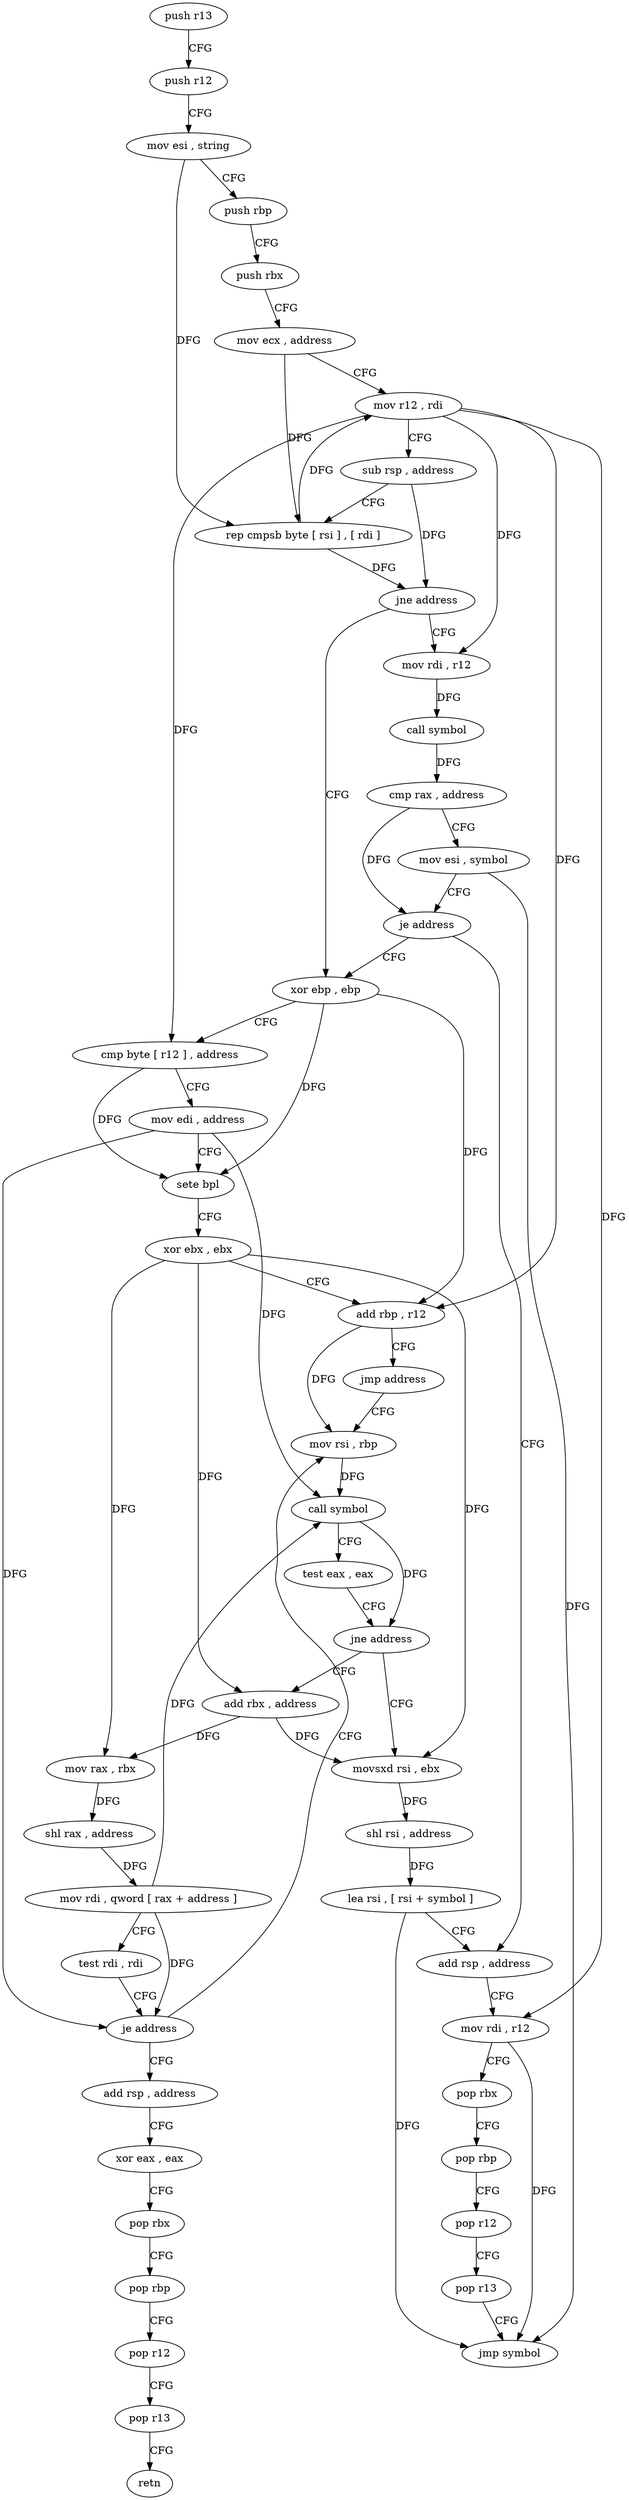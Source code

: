 digraph "func" {
"4257568" [label = "push r13" ]
"4257570" [label = "push r12" ]
"4257572" [label = "mov esi , string" ]
"4257577" [label = "push rbp" ]
"4257578" [label = "push rbx" ]
"4257579" [label = "mov ecx , address" ]
"4257584" [label = "mov r12 , rdi" ]
"4257587" [label = "sub rsp , address" ]
"4257591" [label = "rep cmpsb byte [ rsi ] , [ rdi ]" ]
"4257593" [label = "jne address" ]
"4257614" [label = "xor ebp , ebp" ]
"4257595" [label = "mov rdi , r12" ]
"4257616" [label = "cmp byte [ r12 ] , address" ]
"4257621" [label = "mov edi , address" ]
"4257626" [label = "sete bpl" ]
"4257630" [label = "xor ebx , ebx" ]
"4257632" [label = "add rbp , r12" ]
"4257635" [label = "jmp address" ]
"4257663" [label = "mov rsi , rbp" ]
"4257598" [label = "call symbol" ]
"4257603" [label = "cmp rax , address" ]
"4257607" [label = "mov esi , symbol" ]
"4257612" [label = "je address" ]
"4257689" [label = "add rsp , address" ]
"4257666" [label = "call symbol" ]
"4257671" [label = "test eax , eax" ]
"4257673" [label = "jne address" ]
"4257640" [label = "add rbx , address" ]
"4257675" [label = "movsxd rsi , ebx" ]
"4257693" [label = "mov rdi , r12" ]
"4257696" [label = "pop rbx" ]
"4257697" [label = "pop rbp" ]
"4257698" [label = "pop r12" ]
"4257700" [label = "pop r13" ]
"4257702" [label = "jmp symbol" ]
"4257644" [label = "mov rax , rbx" ]
"4257647" [label = "shl rax , address" ]
"4257651" [label = "mov rdi , qword [ rax + address ]" ]
"4257658" [label = "test rdi , rdi" ]
"4257661" [label = "je address" ]
"4257712" [label = "add rsp , address" ]
"4257678" [label = "shl rsi , address" ]
"4257682" [label = "lea rsi , [ rsi + symbol ]" ]
"4257716" [label = "xor eax , eax" ]
"4257718" [label = "pop rbx" ]
"4257719" [label = "pop rbp" ]
"4257720" [label = "pop r12" ]
"4257722" [label = "pop r13" ]
"4257724" [label = "retn" ]
"4257568" -> "4257570" [ label = "CFG" ]
"4257570" -> "4257572" [ label = "CFG" ]
"4257572" -> "4257577" [ label = "CFG" ]
"4257572" -> "4257591" [ label = "DFG" ]
"4257577" -> "4257578" [ label = "CFG" ]
"4257578" -> "4257579" [ label = "CFG" ]
"4257579" -> "4257584" [ label = "CFG" ]
"4257579" -> "4257591" [ label = "DFG" ]
"4257584" -> "4257587" [ label = "CFG" ]
"4257584" -> "4257616" [ label = "DFG" ]
"4257584" -> "4257632" [ label = "DFG" ]
"4257584" -> "4257595" [ label = "DFG" ]
"4257584" -> "4257693" [ label = "DFG" ]
"4257587" -> "4257591" [ label = "CFG" ]
"4257587" -> "4257593" [ label = "DFG" ]
"4257591" -> "4257593" [ label = "DFG" ]
"4257591" -> "4257584" [ label = "DFG" ]
"4257593" -> "4257614" [ label = "CFG" ]
"4257593" -> "4257595" [ label = "CFG" ]
"4257614" -> "4257616" [ label = "CFG" ]
"4257614" -> "4257626" [ label = "DFG" ]
"4257614" -> "4257632" [ label = "DFG" ]
"4257595" -> "4257598" [ label = "DFG" ]
"4257616" -> "4257621" [ label = "CFG" ]
"4257616" -> "4257626" [ label = "DFG" ]
"4257621" -> "4257626" [ label = "CFG" ]
"4257621" -> "4257666" [ label = "DFG" ]
"4257621" -> "4257661" [ label = "DFG" ]
"4257626" -> "4257630" [ label = "CFG" ]
"4257630" -> "4257632" [ label = "CFG" ]
"4257630" -> "4257640" [ label = "DFG" ]
"4257630" -> "4257644" [ label = "DFG" ]
"4257630" -> "4257675" [ label = "DFG" ]
"4257632" -> "4257635" [ label = "CFG" ]
"4257632" -> "4257663" [ label = "DFG" ]
"4257635" -> "4257663" [ label = "CFG" ]
"4257663" -> "4257666" [ label = "DFG" ]
"4257598" -> "4257603" [ label = "DFG" ]
"4257603" -> "4257607" [ label = "CFG" ]
"4257603" -> "4257612" [ label = "DFG" ]
"4257607" -> "4257612" [ label = "CFG" ]
"4257607" -> "4257702" [ label = "DFG" ]
"4257612" -> "4257689" [ label = "CFG" ]
"4257612" -> "4257614" [ label = "CFG" ]
"4257689" -> "4257693" [ label = "CFG" ]
"4257666" -> "4257671" [ label = "CFG" ]
"4257666" -> "4257673" [ label = "DFG" ]
"4257671" -> "4257673" [ label = "CFG" ]
"4257673" -> "4257640" [ label = "CFG" ]
"4257673" -> "4257675" [ label = "CFG" ]
"4257640" -> "4257644" [ label = "DFG" ]
"4257640" -> "4257675" [ label = "DFG" ]
"4257675" -> "4257678" [ label = "DFG" ]
"4257693" -> "4257696" [ label = "CFG" ]
"4257693" -> "4257702" [ label = "DFG" ]
"4257696" -> "4257697" [ label = "CFG" ]
"4257697" -> "4257698" [ label = "CFG" ]
"4257698" -> "4257700" [ label = "CFG" ]
"4257700" -> "4257702" [ label = "CFG" ]
"4257644" -> "4257647" [ label = "DFG" ]
"4257647" -> "4257651" [ label = "DFG" ]
"4257651" -> "4257658" [ label = "CFG" ]
"4257651" -> "4257666" [ label = "DFG" ]
"4257651" -> "4257661" [ label = "DFG" ]
"4257658" -> "4257661" [ label = "CFG" ]
"4257661" -> "4257712" [ label = "CFG" ]
"4257661" -> "4257663" [ label = "CFG" ]
"4257712" -> "4257716" [ label = "CFG" ]
"4257678" -> "4257682" [ label = "DFG" ]
"4257682" -> "4257689" [ label = "CFG" ]
"4257682" -> "4257702" [ label = "DFG" ]
"4257716" -> "4257718" [ label = "CFG" ]
"4257718" -> "4257719" [ label = "CFG" ]
"4257719" -> "4257720" [ label = "CFG" ]
"4257720" -> "4257722" [ label = "CFG" ]
"4257722" -> "4257724" [ label = "CFG" ]
}
